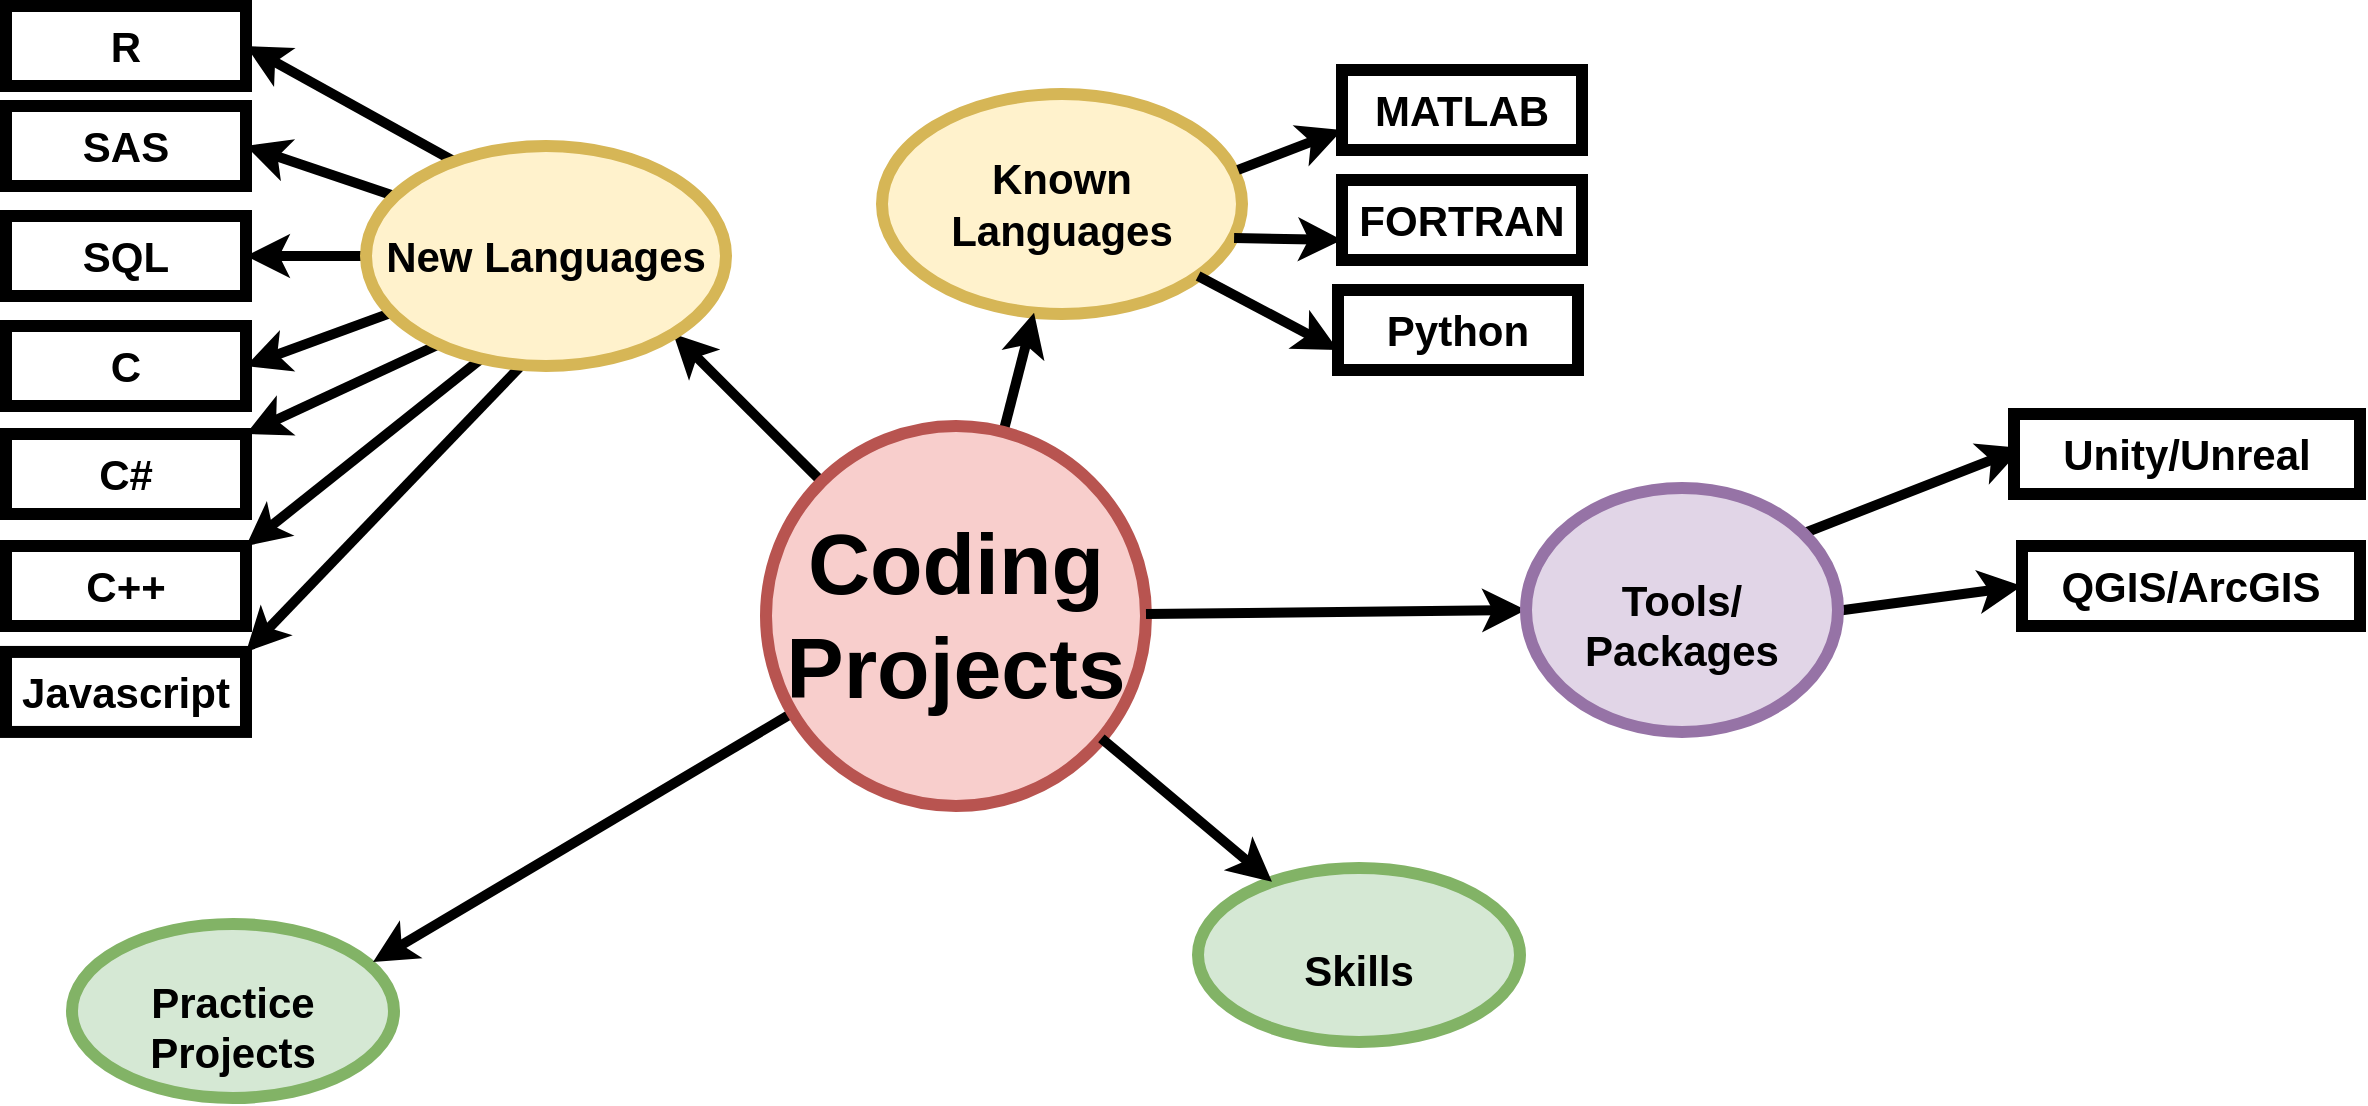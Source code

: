 <mxfile version="14.2.9" type="github">
  <diagram id="SgZQ3a2d4hKzm91UfPLO" name="Page-1">
    <mxGraphModel dx="1011" dy="1731" grid="0" gridSize="10" guides="1" tooltips="1" connect="1" arrows="1" fold="1" page="1" pageScale="1" pageWidth="827" pageHeight="1169" math="0" shadow="0">
      <root>
        <mxCell id="0" />
        <mxCell id="1" parent="0" />
        <mxCell id="_1KxbE9l1VcF-KKi8kDG-2" value="&lt;b&gt;&lt;font style=&quot;font-size: 21px&quot;&gt;SAS&lt;/font&gt;&lt;/b&gt;" style="rounded=0;whiteSpace=wrap;html=1;strokeWidth=6;" vertex="1" parent="1">
          <mxGeometry x="10" y="50" width="120" height="40" as="geometry" />
        </mxCell>
        <mxCell id="_1KxbE9l1VcF-KKi8kDG-4" value="" style="endArrow=classic;html=1;strokeWidth=5;entryX=1;entryY=1;entryDx=0;entryDy=0;" edge="1" parent="1" source="AkvK6rZVajDmbrrnvpNV-2" target="AkvK6rZVajDmbrrnvpNV-3">
          <mxGeometry width="50" height="50" relative="1" as="geometry">
            <mxPoint x="330" y="170" as="sourcePoint" />
            <mxPoint x="380" y="120" as="targetPoint" />
          </mxGeometry>
        </mxCell>
        <mxCell id="_1KxbE9l1VcF-KKi8kDG-8" value="" style="endArrow=classic;html=1;strokeWidth=5;exitX=0.194;exitY=0.291;exitDx=0;exitDy=0;entryX=1;entryY=0.5;entryDx=0;entryDy=0;exitPerimeter=0;" edge="1" parent="1" source="AkvK6rZVajDmbrrnvpNV-3" target="_1KxbE9l1VcF-KKi8kDG-2">
          <mxGeometry width="50" height="50" relative="1" as="geometry">
            <mxPoint x="330" y="120" as="sourcePoint" />
            <mxPoint x="140" y="30" as="targetPoint" />
          </mxGeometry>
        </mxCell>
        <mxCell id="_1KxbE9l1VcF-KKi8kDG-9" value="&lt;b&gt;&lt;font style=&quot;font-size: 21px&quot;&gt;SQL&lt;/font&gt;&lt;/b&gt;" style="rounded=0;whiteSpace=wrap;html=1;strokeWidth=6;" vertex="1" parent="1">
          <mxGeometry x="10" y="105" width="120" height="40" as="geometry" />
        </mxCell>
        <mxCell id="_1KxbE9l1VcF-KKi8kDG-10" value="" style="endArrow=classic;html=1;strokeWidth=5;entryX=1;entryY=0.5;entryDx=0;entryDy=0;" edge="1" parent="1" source="AkvK6rZVajDmbrrnvpNV-3" target="_1KxbE9l1VcF-KKi8kDG-9">
          <mxGeometry width="50" height="50" relative="1" as="geometry">
            <mxPoint x="216.36" y="86.109" as="sourcePoint" />
            <mxPoint x="130" y="50" as="targetPoint" />
          </mxGeometry>
        </mxCell>
        <mxCell id="_1KxbE9l1VcF-KKi8kDG-11" value="&lt;font size=&quot;1&quot;&gt;&lt;b style=&quot;font-size: 21px&quot;&gt;C&lt;/b&gt;&lt;/font&gt;" style="rounded=0;whiteSpace=wrap;html=1;strokeWidth=6;" vertex="1" parent="1">
          <mxGeometry x="10" y="160" width="120" height="40" as="geometry" />
        </mxCell>
        <mxCell id="_1KxbE9l1VcF-KKi8kDG-12" value="" style="endArrow=classic;html=1;strokeWidth=5;entryX=1;entryY=0.5;entryDx=0;entryDy=0;" edge="1" parent="1" target="_1KxbE9l1VcF-KKi8kDG-11" source="AkvK6rZVajDmbrrnvpNV-3">
          <mxGeometry width="50" height="50" relative="1" as="geometry">
            <mxPoint x="200" y="158" as="sourcePoint" />
            <mxPoint x="140" y="150" as="targetPoint" />
          </mxGeometry>
        </mxCell>
        <mxCell id="_1KxbE9l1VcF-KKi8kDG-13" value="&lt;font style=&quot;font-size: 11px&quot;&gt;&lt;b style=&quot;font-size: 21px&quot;&gt;C&lt;/b&gt;&lt;b&gt;&lt;font style=&quot;font-size: 21px&quot;&gt;#&lt;/font&gt;&lt;/b&gt;&lt;/font&gt;" style="rounded=0;whiteSpace=wrap;html=1;strokeWidth=6;" vertex="1" parent="1">
          <mxGeometry x="10" y="214" width="120" height="40" as="geometry" />
        </mxCell>
        <mxCell id="_1KxbE9l1VcF-KKi8kDG-14" value="" style="endArrow=classic;html=1;strokeWidth=5;entryX=1;entryY=0;entryDx=0;entryDy=0;exitX=0.3;exitY=0.827;exitDx=0;exitDy=0;exitPerimeter=0;" edge="1" parent="1" source="AkvK6rZVajDmbrrnvpNV-3" target="_1KxbE9l1VcF-KKi8kDG-13">
          <mxGeometry width="50" height="50" relative="1" as="geometry">
            <mxPoint x="246.36" y="176.941" as="sourcePoint" />
            <mxPoint x="160" y="203.05" as="targetPoint" />
          </mxGeometry>
        </mxCell>
        <mxCell id="_1KxbE9l1VcF-KKi8kDG-15" value="&lt;font style=&quot;font-size: 11px&quot;&gt;&lt;b style=&quot;font-size: 21px&quot;&gt;C&lt;/b&gt;&lt;b&gt;&lt;font style=&quot;font-size: 21px&quot;&gt;++&lt;/font&gt;&lt;/b&gt;&lt;/font&gt;" style="rounded=0;whiteSpace=wrap;html=1;strokeWidth=6;" vertex="1" parent="1">
          <mxGeometry x="10" y="270" width="120" height="40" as="geometry" />
        </mxCell>
        <mxCell id="_1KxbE9l1VcF-KKi8kDG-16" value="" style="endArrow=classic;html=1;strokeWidth=5;entryX=1;entryY=0;entryDx=0;entryDy=0;exitX=0.406;exitY=0.855;exitDx=0;exitDy=0;exitPerimeter=0;" edge="1" parent="1" target="_1KxbE9l1VcF-KKi8kDG-15" source="AkvK6rZVajDmbrrnvpNV-3">
          <mxGeometry width="50" height="50" relative="1" as="geometry">
            <mxPoint x="246.36" y="240.001" as="sourcePoint" />
            <mxPoint x="160" y="266.11" as="targetPoint" />
          </mxGeometry>
        </mxCell>
        <mxCell id="_1KxbE9l1VcF-KKi8kDG-19" value="&lt;b&gt;&lt;font style=&quot;font-size: 21px&quot;&gt;R&lt;/font&gt;&lt;/b&gt;" style="rounded=0;whiteSpace=wrap;html=1;strokeWidth=6;" vertex="1" parent="1">
          <mxGeometry x="10" width="120" height="40" as="geometry" />
        </mxCell>
        <mxCell id="_1KxbE9l1VcF-KKi8kDG-20" value="" style="endArrow=classic;html=1;strokeWidth=5;exitX=0.328;exitY=0.145;exitDx=0;exitDy=0;entryX=1;entryY=0.5;entryDx=0;entryDy=0;exitPerimeter=0;" edge="1" parent="1" source="AkvK6rZVajDmbrrnvpNV-3">
          <mxGeometry width="50" height="50" relative="1" as="geometry">
            <mxPoint x="216.36" y="36.109" as="sourcePoint" />
            <mxPoint x="130" y="20" as="targetPoint" />
          </mxGeometry>
        </mxCell>
        <mxCell id="_1KxbE9l1VcF-KKi8kDG-21" value="&lt;b&gt;&lt;font style=&quot;font-size: 21px&quot;&gt;Javascript&lt;/font&gt;&lt;/b&gt;" style="rounded=0;whiteSpace=wrap;html=1;strokeWidth=6;" vertex="1" parent="1">
          <mxGeometry x="10" y="322.97" width="120" height="40" as="geometry" />
        </mxCell>
        <mxCell id="_1KxbE9l1VcF-KKi8kDG-22" value="" style="endArrow=classic;html=1;strokeWidth=5;entryX=1;entryY=0;entryDx=0;entryDy=0;exitX=0.494;exitY=0.891;exitDx=0;exitDy=0;exitPerimeter=0;" edge="1" parent="1" target="_1KxbE9l1VcF-KKi8kDG-21" source="AkvK6rZVajDmbrrnvpNV-3">
          <mxGeometry width="50" height="50" relative="1" as="geometry">
            <mxPoint x="263.08" y="217.02" as="sourcePoint" />
            <mxPoint x="160" y="319.08" as="targetPoint" />
          </mxGeometry>
        </mxCell>
        <mxCell id="AkvK6rZVajDmbrrnvpNV-3" value="&lt;b&gt;&lt;font style=&quot;font-size: 21px&quot;&gt;New Languages&lt;/font&gt;&lt;/b&gt;" style="ellipse;whiteSpace=wrap;html=1;strokeWidth=6;fillColor=#fff2cc;strokeColor=#d6b656;" parent="1" vertex="1">
          <mxGeometry x="190" y="70" width="180" height="110" as="geometry" />
        </mxCell>
        <mxCell id="_1KxbE9l1VcF-KKi8kDG-23" value="&lt;font size=&quot;1&quot;&gt;&lt;b style=&quot;font-size: 21px&quot;&gt;Known Languages&lt;/b&gt;&lt;/font&gt; " style="ellipse;whiteSpace=wrap;html=1;strokeWidth=6;fillColor=#fff2cc;strokeColor=#d6b656;" vertex="1" parent="1">
          <mxGeometry x="448" y="44" width="180" height="110" as="geometry" />
        </mxCell>
        <mxCell id="_1KxbE9l1VcF-KKi8kDG-24" value="" style="endArrow=classic;html=1;strokeWidth=5;" edge="1" parent="1" source="AkvK6rZVajDmbrrnvpNV-2" target="_1KxbE9l1VcF-KKi8kDG-23">
          <mxGeometry width="50" height="50" relative="1" as="geometry">
            <mxPoint x="666.185" y="260.935" as="sourcePoint" />
            <mxPoint x="592.0" y="187.001" as="targetPoint" />
          </mxGeometry>
        </mxCell>
        <mxCell id="_1KxbE9l1VcF-KKi8kDG-25" value="&lt;b&gt;&lt;font style=&quot;font-size: 21px&quot;&gt;MATLAB&lt;/font&gt;&lt;/b&gt;" style="rounded=0;whiteSpace=wrap;html=1;strokeWidth=6;" vertex="1" parent="1">
          <mxGeometry x="678" y="32" width="120" height="40" as="geometry" />
        </mxCell>
        <mxCell id="_1KxbE9l1VcF-KKi8kDG-26" value="" style="endArrow=classic;html=1;strokeWidth=5;exitX=0.989;exitY=0.345;exitDx=0;exitDy=0;entryX=0;entryY=0.75;entryDx=0;entryDy=0;exitPerimeter=0;" edge="1" parent="1" source="_1KxbE9l1VcF-KKi8kDG-23" target="_1KxbE9l1VcF-KKi8kDG-25">
          <mxGeometry width="50" height="50" relative="1" as="geometry">
            <mxPoint x="755.04" y="157.98" as="sourcePoint" />
            <mxPoint x="636" y="92.03" as="targetPoint" />
          </mxGeometry>
        </mxCell>
        <mxCell id="_1KxbE9l1VcF-KKi8kDG-27" value="&lt;b&gt;&lt;font style=&quot;font-size: 21px&quot;&gt;FORTRAN&lt;/font&gt;&lt;/b&gt;" style="rounded=0;whiteSpace=wrap;html=1;strokeWidth=6;" vertex="1" parent="1">
          <mxGeometry x="678" y="87" width="120" height="40" as="geometry" />
        </mxCell>
        <mxCell id="_1KxbE9l1VcF-KKi8kDG-28" value="" style="endArrow=classic;html=1;strokeWidth=5;exitX=0.978;exitY=0.655;exitDx=0;exitDy=0;entryX=0;entryY=0.75;entryDx=0;entryDy=0;exitPerimeter=0;" edge="1" parent="1" target="_1KxbE9l1VcF-KKi8kDG-27" source="_1KxbE9l1VcF-KKi8kDG-23">
          <mxGeometry width="50" height="50" relative="1" as="geometry">
            <mxPoint x="619" y="154.0" as="sourcePoint" />
            <mxPoint x="628.98" y="164.08" as="targetPoint" />
          </mxGeometry>
        </mxCell>
        <mxCell id="_1KxbE9l1VcF-KKi8kDG-29" value="&lt;font size=&quot;1&quot;&gt;&lt;b style=&quot;font-size: 21px&quot;&gt;Python&lt;/b&gt;&lt;/font&gt;" style="rounded=0;whiteSpace=wrap;html=1;strokeWidth=6;" vertex="1" parent="1">
          <mxGeometry x="676" y="142" width="120" height="40" as="geometry" />
        </mxCell>
        <mxCell id="_1KxbE9l1VcF-KKi8kDG-30" value="" style="endArrow=classic;html=1;strokeWidth=5;entryX=0;entryY=0.75;entryDx=0;entryDy=0;" edge="1" parent="1" target="_1KxbE9l1VcF-KKi8kDG-29" source="_1KxbE9l1VcF-KKi8kDG-23">
          <mxGeometry width="50" height="50" relative="1" as="geometry">
            <mxPoint x="621" y="190" as="sourcePoint" />
            <mxPoint x="625.94" y="237.08" as="targetPoint" />
          </mxGeometry>
        </mxCell>
        <mxCell id="_1KxbE9l1VcF-KKi8kDG-31" value="&lt;br&gt;&lt;div&gt;&lt;b&gt;&lt;font style=&quot;font-size: 21px&quot;&gt;Practice&lt;/font&gt;&lt;/b&gt;&lt;/div&gt;&lt;div&gt;&lt;b&gt;&lt;font style=&quot;font-size: 21px&quot;&gt;Projects&lt;/font&gt;&lt;/b&gt;&lt;/div&gt;" style="ellipse;whiteSpace=wrap;html=1;strokeWidth=6;fillColor=#d5e8d4;strokeColor=#82b366;" vertex="1" parent="1">
          <mxGeometry x="43" y="459" width="161" height="87" as="geometry" />
        </mxCell>
        <mxCell id="_1KxbE9l1VcF-KKi8kDG-33" value="" style="endArrow=classic;html=1;strokeWidth=5;entryX=0.935;entryY=0.218;entryDx=0;entryDy=0;entryPerimeter=0;" edge="1" parent="1" source="AkvK6rZVajDmbrrnvpNV-2" target="_1KxbE9l1VcF-KKi8kDG-31">
          <mxGeometry width="50" height="50" relative="1" as="geometry">
            <mxPoint x="448.005" y="441.935" as="sourcePoint" />
            <mxPoint x="373.82" y="368.001" as="targetPoint" />
          </mxGeometry>
        </mxCell>
        <mxCell id="AkvK6rZVajDmbrrnvpNV-2" value="&lt;b&gt;&lt;font style=&quot;font-size: 43px&quot;&gt;&lt;font style=&quot;font-size: 43px&quot;&gt;Coding Projects&lt;/font&gt;&lt;br&gt;&lt;/font&gt;&lt;/b&gt;" style="ellipse;whiteSpace=wrap;html=1;aspect=fixed;strokeWidth=6;fillColor=#f8cecc;strokeColor=#b85450;" parent="1" vertex="1">
          <mxGeometry x="390" y="210" width="190" height="190" as="geometry" />
        </mxCell>
        <mxCell id="_1KxbE9l1VcF-KKi8kDG-34" value="&lt;br&gt;&lt;div&gt;&lt;b&gt;&lt;font style=&quot;font-size: 21px&quot;&gt;Skills&lt;/font&gt;&lt;/b&gt;&lt;/div&gt;" style="ellipse;whiteSpace=wrap;html=1;strokeWidth=6;fillColor=#d5e8d4;strokeColor=#82b366;" vertex="1" parent="1">
          <mxGeometry x="606" y="431" width="161" height="87" as="geometry" />
        </mxCell>
        <mxCell id="_1KxbE9l1VcF-KKi8kDG-35" value="" style="endArrow=classic;html=1;strokeWidth=5;" edge="1" parent="1" source="AkvK6rZVajDmbrrnvpNV-2" target="_1KxbE9l1VcF-KKi8kDG-34">
          <mxGeometry width="50" height="50" relative="1" as="geometry">
            <mxPoint x="657.678" y="370.999" as="sourcePoint" />
            <mxPoint x="447.995" y="495.626" as="targetPoint" />
          </mxGeometry>
        </mxCell>
        <mxCell id="_1KxbE9l1VcF-KKi8kDG-37" value="" style="endArrow=classic;html=1;strokeWidth=5;entryX=0;entryY=0.5;entryDx=0;entryDy=0;" edge="1" parent="1" source="AkvK6rZVajDmbrrnvpNV-2" target="_1KxbE9l1VcF-KKi8kDG-36">
          <mxGeometry width="50" height="50" relative="1" as="geometry">
            <mxPoint x="647.248" y="287.88" as="sourcePoint" />
            <mxPoint x="651.002" y="362.971" as="targetPoint" />
          </mxGeometry>
        </mxCell>
        <mxCell id="_1KxbE9l1VcF-KKi8kDG-39" value="" style="endArrow=classic;html=1;strokeWidth=5;" edge="1" parent="1">
          <mxGeometry width="50" height="50" relative="1" as="geometry">
            <mxPoint x="908" y="264" as="sourcePoint" />
            <mxPoint x="1018" y="221" as="targetPoint" />
          </mxGeometry>
        </mxCell>
        <mxCell id="_1KxbE9l1VcF-KKi8kDG-40" value="&lt;b&gt;&lt;font style=&quot;font-size: 21px&quot;&gt;Unity/Unreal&lt;/font&gt;&lt;/b&gt;" style="rounded=0;whiteSpace=wrap;html=1;strokeWidth=6;" vertex="1" parent="1">
          <mxGeometry x="1014" y="204" width="173" height="40" as="geometry" />
        </mxCell>
        <mxCell id="_1KxbE9l1VcF-KKi8kDG-41" value="&lt;font style=&quot;font-size: 21px&quot;&gt;&lt;b&gt;QGIS/ArcGIS&lt;/b&gt;&lt;/font&gt;" style="rounded=0;whiteSpace=wrap;html=1;strokeWidth=6;" vertex="1" parent="1">
          <mxGeometry x="1018" y="270" width="169" height="40" as="geometry" />
        </mxCell>
        <mxCell id="_1KxbE9l1VcF-KKi8kDG-42" value="" style="endArrow=classic;html=1;strokeWidth=5;entryX=0;entryY=0.5;entryDx=0;entryDy=0;" edge="1" parent="1" target="_1KxbE9l1VcF-KKi8kDG-41">
          <mxGeometry width="50" height="50" relative="1" as="geometry">
            <mxPoint x="914" y="304" as="sourcePoint" />
            <mxPoint x="1024" y="261" as="targetPoint" />
          </mxGeometry>
        </mxCell>
        <mxCell id="_1KxbE9l1VcF-KKi8kDG-36" value="&lt;br&gt;&lt;div&gt;&lt;b&gt;&lt;font style=&quot;font-size: 21px&quot;&gt;Tools/&lt;/font&gt;&lt;/b&gt;&lt;/div&gt;&lt;div&gt;&lt;b&gt;&lt;font style=&quot;font-size: 21px&quot;&gt;Packages&lt;/font&gt;&lt;/b&gt;&lt;/div&gt;" style="ellipse;whiteSpace=wrap;html=1;strokeWidth=6;fillColor=#e1d5e7;strokeColor=#9673a6;" vertex="1" parent="1">
          <mxGeometry x="770" y="241" width="156" height="121.97" as="geometry" />
        </mxCell>
      </root>
    </mxGraphModel>
  </diagram>
</mxfile>
